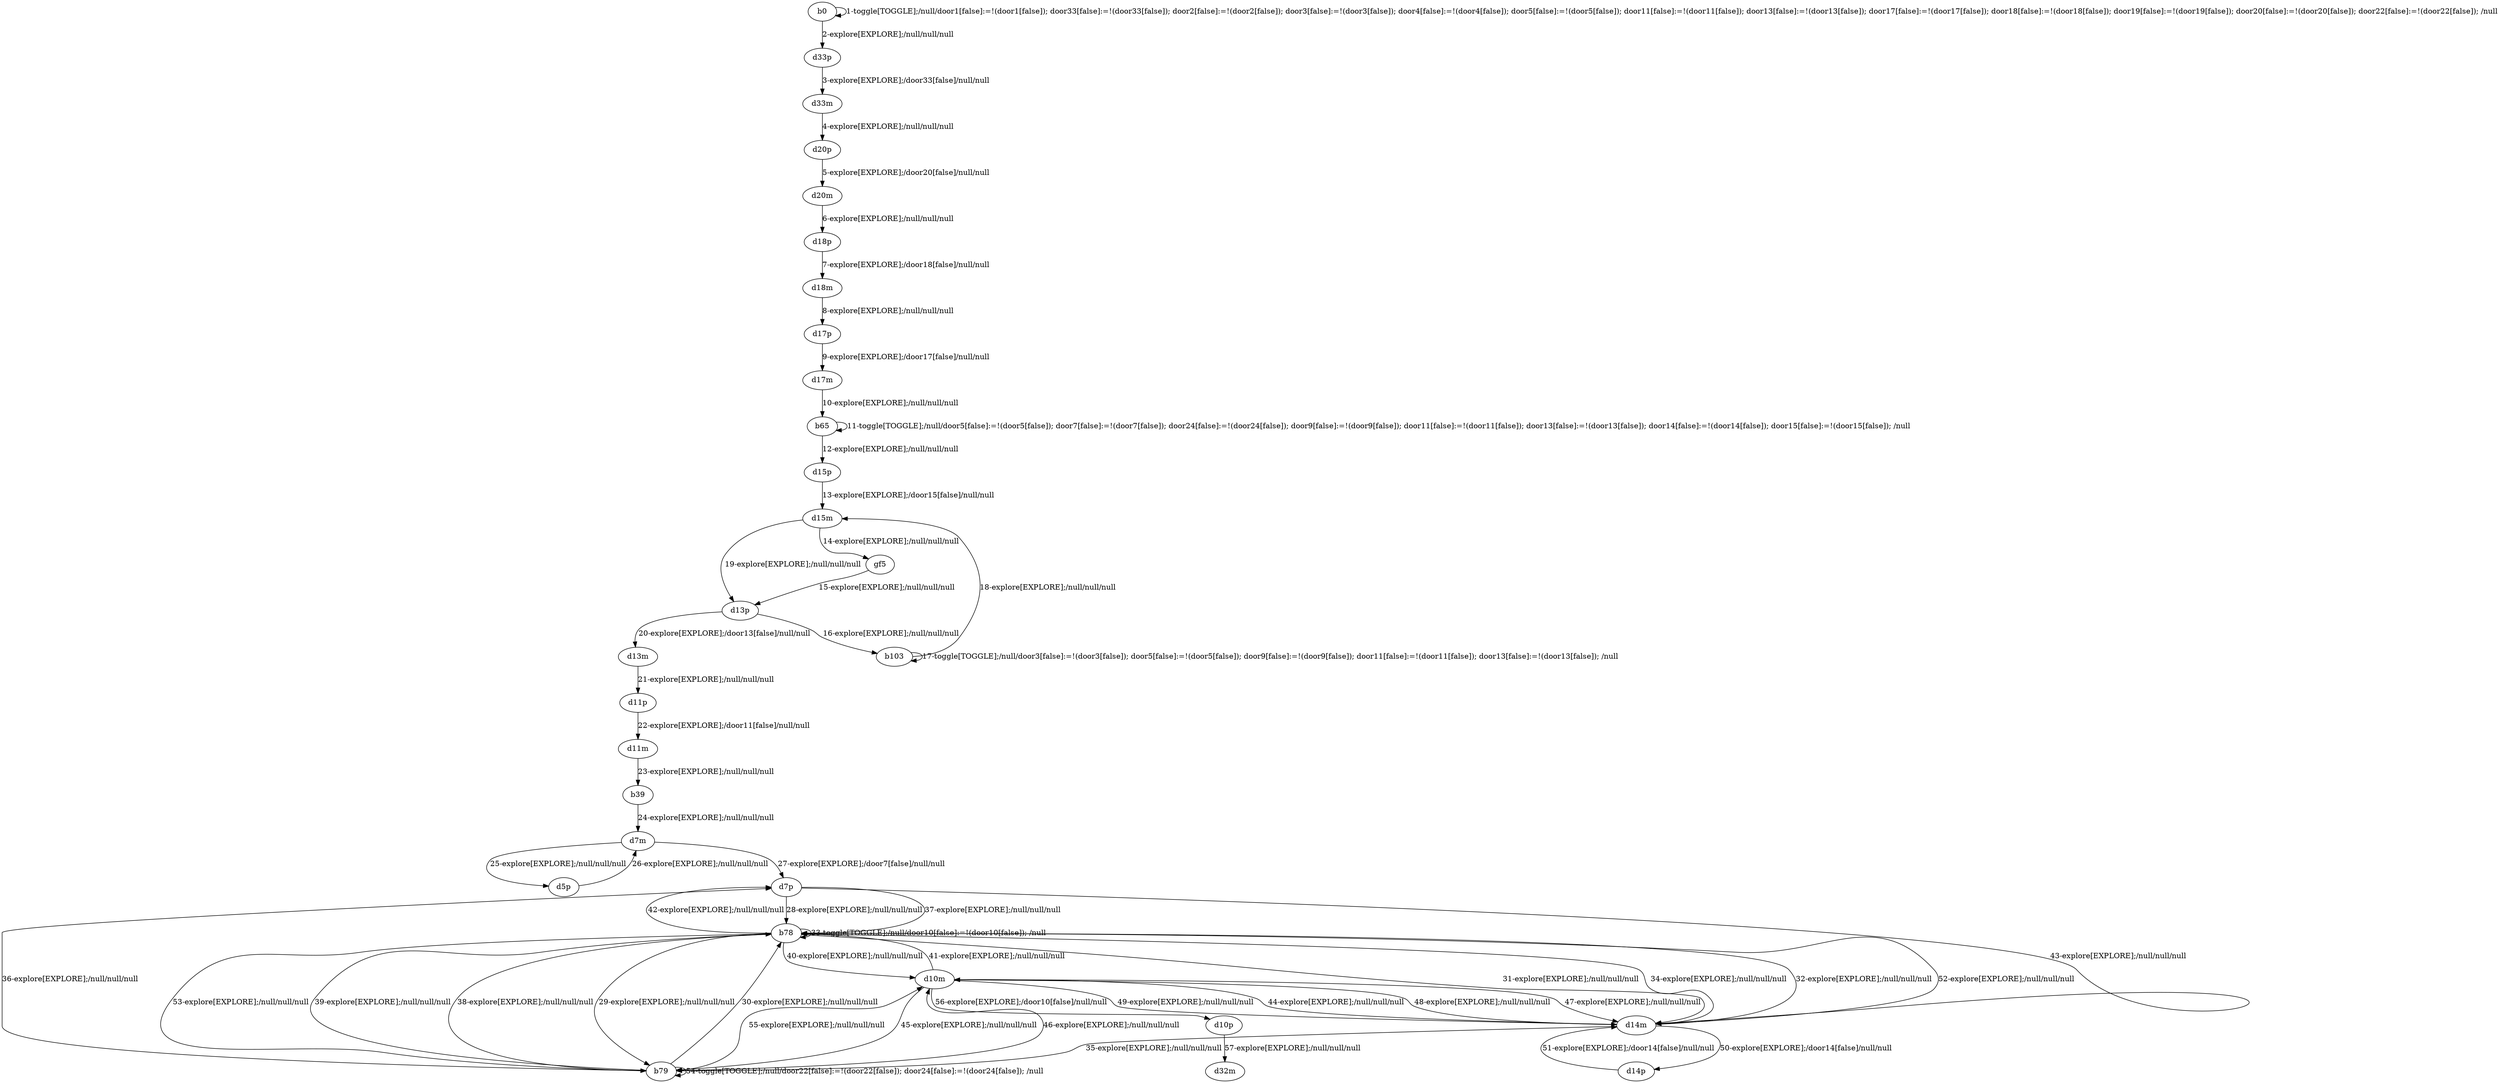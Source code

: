 # Total number of goals covered by this test: 2
# d14m --> d14p
# d14p --> d14m

digraph g {
"b0" -> "b0" [label = "1-toggle[TOGGLE];/null/door1[false]:=!(door1[false]); door33[false]:=!(door33[false]); door2[false]:=!(door2[false]); door3[false]:=!(door3[false]); door4[false]:=!(door4[false]); door5[false]:=!(door5[false]); door11[false]:=!(door11[false]); door13[false]:=!(door13[false]); door17[false]:=!(door17[false]); door18[false]:=!(door18[false]); door19[false]:=!(door19[false]); door20[false]:=!(door20[false]); door22[false]:=!(door22[false]); /null"];
"b0" -> "d33p" [label = "2-explore[EXPLORE];/null/null/null"];
"d33p" -> "d33m" [label = "3-explore[EXPLORE];/door33[false]/null/null"];
"d33m" -> "d20p" [label = "4-explore[EXPLORE];/null/null/null"];
"d20p" -> "d20m" [label = "5-explore[EXPLORE];/door20[false]/null/null"];
"d20m" -> "d18p" [label = "6-explore[EXPLORE];/null/null/null"];
"d18p" -> "d18m" [label = "7-explore[EXPLORE];/door18[false]/null/null"];
"d18m" -> "d17p" [label = "8-explore[EXPLORE];/null/null/null"];
"d17p" -> "d17m" [label = "9-explore[EXPLORE];/door17[false]/null/null"];
"d17m" -> "b65" [label = "10-explore[EXPLORE];/null/null/null"];
"b65" -> "b65" [label = "11-toggle[TOGGLE];/null/door5[false]:=!(door5[false]); door7[false]:=!(door7[false]); door24[false]:=!(door24[false]); door9[false]:=!(door9[false]); door11[false]:=!(door11[false]); door13[false]:=!(door13[false]); door14[false]:=!(door14[false]); door15[false]:=!(door15[false]); /null"];
"b65" -> "d15p" [label = "12-explore[EXPLORE];/null/null/null"];
"d15p" -> "d15m" [label = "13-explore[EXPLORE];/door15[false]/null/null"];
"d15m" -> "gf5" [label = "14-explore[EXPLORE];/null/null/null"];
"gf5" -> "d13p" [label = "15-explore[EXPLORE];/null/null/null"];
"d13p" -> "b103" [label = "16-explore[EXPLORE];/null/null/null"];
"b103" -> "b103" [label = "17-toggle[TOGGLE];/null/door3[false]:=!(door3[false]); door5[false]:=!(door5[false]); door9[false]:=!(door9[false]); door11[false]:=!(door11[false]); door13[false]:=!(door13[false]); /null"];
"b103" -> "d15m" [label = "18-explore[EXPLORE];/null/null/null"];
"d15m" -> "d13p" [label = "19-explore[EXPLORE];/null/null/null"];
"d13p" -> "d13m" [label = "20-explore[EXPLORE];/door13[false]/null/null"];
"d13m" -> "d11p" [label = "21-explore[EXPLORE];/null/null/null"];
"d11p" -> "d11m" [label = "22-explore[EXPLORE];/door11[false]/null/null"];
"d11m" -> "b39" [label = "23-explore[EXPLORE];/null/null/null"];
"b39" -> "d7m" [label = "24-explore[EXPLORE];/null/null/null"];
"d7m" -> "d5p" [label = "25-explore[EXPLORE];/null/null/null"];
"d5p" -> "d7m" [label = "26-explore[EXPLORE];/null/null/null"];
"d7m" -> "d7p" [label = "27-explore[EXPLORE];/door7[false]/null/null"];
"d7p" -> "b78" [label = "28-explore[EXPLORE];/null/null/null"];
"b78" -> "b79" [label = "29-explore[EXPLORE];/null/null/null"];
"b79" -> "b78" [label = "30-explore[EXPLORE];/null/null/null"];
"b78" -> "d14m" [label = "31-explore[EXPLORE];/null/null/null"];
"d14m" -> "b78" [label = "32-explore[EXPLORE];/null/null/null"];
"b78" -> "b78" [label = "33-toggle[TOGGLE];/null/door10[false]:=!(door10[false]); /null"];
"b78" -> "d14m" [label = "34-explore[EXPLORE];/null/null/null"];
"d14m" -> "b79" [label = "35-explore[EXPLORE];/null/null/null"];
"b79" -> "d7p" [label = "36-explore[EXPLORE];/null/null/null"];
"d7p" -> "b78" [label = "37-explore[EXPLORE];/null/null/null"];
"b78" -> "b79" [label = "38-explore[EXPLORE];/null/null/null"];
"b79" -> "b78" [label = "39-explore[EXPLORE];/null/null/null"];
"b78" -> "d10m" [label = "40-explore[EXPLORE];/null/null/null"];
"d10m" -> "b78" [label = "41-explore[EXPLORE];/null/null/null"];
"b78" -> "d7p" [label = "42-explore[EXPLORE];/null/null/null"];
"d7p" -> "d14m" [label = "43-explore[EXPLORE];/null/null/null"];
"d14m" -> "d10m" [label = "44-explore[EXPLORE];/null/null/null"];
"d10m" -> "b79" [label = "45-explore[EXPLORE];/null/null/null"];
"b79" -> "d10m" [label = "46-explore[EXPLORE];/null/null/null"];
"d10m" -> "d14m" [label = "47-explore[EXPLORE];/null/null/null"];
"d14m" -> "d10m" [label = "48-explore[EXPLORE];/null/null/null"];
"d10m" -> "d14m" [label = "49-explore[EXPLORE];/null/null/null"];
"d14m" -> "d14p" [label = "50-explore[EXPLORE];/door14[false]/null/null"];
"d14p" -> "d14m" [label = "51-explore[EXPLORE];/door14[false]/null/null"];
"d14m" -> "b78" [label = "52-explore[EXPLORE];/null/null/null"];
"b78" -> "b79" [label = "53-explore[EXPLORE];/null/null/null"];
"b79" -> "b79" [label = "54-toggle[TOGGLE];/null/door22[false]:=!(door22[false]); door24[false]:=!(door24[false]); /null"];
"b79" -> "d10m" [label = "55-explore[EXPLORE];/null/null/null"];
"d10m" -> "d10p" [label = "56-explore[EXPLORE];/door10[false]/null/null"];
"d10p" -> "d32m" [label = "57-explore[EXPLORE];/null/null/null"];
}